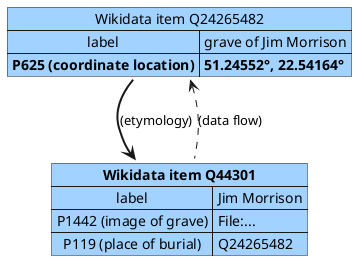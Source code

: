 @startuml wd_reverse

map "**Wikidata item Q44301**" as wikia #a2d2ff {
  label => Jim Morrison
  P1442 (image of grave) => File:...
  P119 (place of burial) => Q24265482
}

map "Wikidata item Q24265482" as wikie #a2d2ff {
  label => grave of Jim Morrison
  **P625 (coordinate location)** => **51.24552°, 22.54164°**
}

wikie -[bold]-> wikia : (etymology)
wikie <.. wikia : (data flow)

@enduml